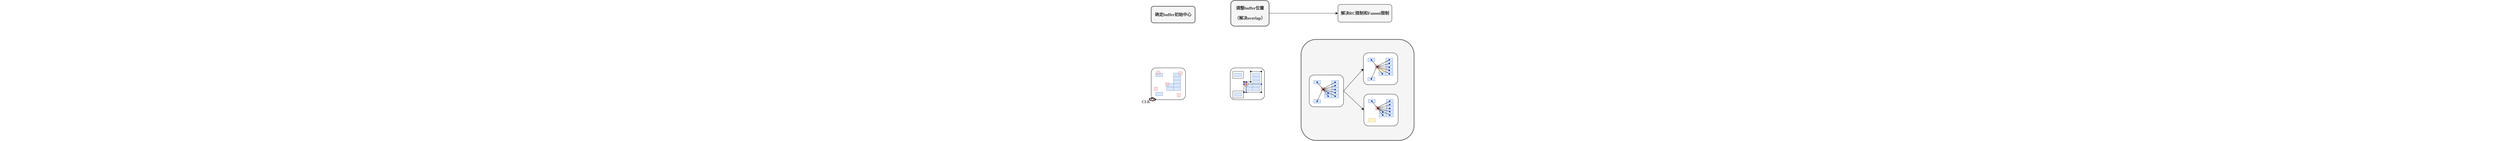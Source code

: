 <mxfile version="25.0.1">
  <diagram name="第 1 页" id="2RRf0Gsr0-RaK11RZiH8">
    <mxGraphModel dx="5305" dy="925" grid="0" gridSize="10" guides="1" tooltips="1" connect="1" arrows="1" fold="1" page="0" pageScale="1" pageWidth="827" pageHeight="1169" math="0" shadow="0">
      <root>
        <mxCell id="0" />
        <mxCell id="1" parent="0" />
        <mxCell id="XdBmEQdL2nDU0bVJO9cl-1" value="确定&lt;font face=&quot;Times New Roman&quot;&gt;buffer&lt;/font&gt;初始中心" style="rounded=1;whiteSpace=wrap;html=1;fillColor=#f5f5f5;fontColor=#333333;strokeColor=#666666;strokeWidth=3;fontFamily=宋体;fontStyle=1;fontSize=18;" vertex="1" parent="1">
          <mxGeometry x="-131" y="-71" width="188" height="71" as="geometry" />
        </mxCell>
        <mxCell id="XdBmEQdL2nDU0bVJO9cl-257" style="edgeStyle=none;curved=1;rounded=0;orthogonalLoop=1;jettySize=auto;html=1;exitX=1;exitY=0.5;exitDx=0;exitDy=0;entryX=0;entryY=0.5;entryDx=0;entryDy=0;fontSize=18;startSize=8;endSize=8;" edge="1" parent="1" source="XdBmEQdL2nDU0bVJO9cl-2" target="XdBmEQdL2nDU0bVJO9cl-3">
          <mxGeometry relative="1" as="geometry" />
        </mxCell>
        <mxCell id="XdBmEQdL2nDU0bVJO9cl-2" value="调整&lt;font face=&quot;Times New Roman&quot;&gt;buffer&lt;/font&gt;位置&lt;br&gt;&lt;div&gt;&lt;span style=&quot;color: rgba(0, 0, 0, 0); text-align: start; text-wrap-mode: nowrap; background-color: initial;&quot;&gt;%3CmxGraphModel%3E%3Croot%3E%3CmxCell%20id%3D%220%22%2F%3E%3CmxCell%20id%3D%221%22%20parent%3D%220%22%2F%3E%3CmxCell%20id%3D%222%22%20value%3D%22%E7%A1%AE%E5%AE%9Abuffer%E5%88%9D%E5%A7%8B%E4%B8%AD%E5%BF%83%22%20style%3D%22rounded%3D1%3BwhiteSpace%3Dwrap%3Bhtml%3D1%3B%22%20vertex%3D%221%22%20parent%3D%221%22%3E%3CmxGeometry%20x%3D%22222%22%20y%3D%2262%22%20width%3D%22120%22%20height%3D%2260%22%20as%3D%22geometry%22%2F%3E%3C%2FmxCell%3E%3C%2Froot%3E%3C%2FmxGraphModel%3E&lt;/span&gt;&lt;span style=&quot;color: rgba(0, 0, 0, 0); text-align: start; text-wrap-mode: nowrap; background-color: initial;&quot;&gt;%3CmxGraphModel%3E%3Croot%3E%3CmxCell%20id%3D%220%22%2F%3E%3CmxCell%20id%3D%221%22%20parent%3D%220%22%2F%3E%3CmxCell%20id%3D%222%22%20value%3D%22%E7%A1%AE%E5%AE%9Abuffer%E5%88%9D%E5%A7%8B%E4%B8%AD%E5%BF%83%22%20style%3D%22rounded%3D1%3BwhiteSpace%3Dwrap%3Bhtml%3D1%3B%22%20vertex%3D%221%22%20parent%3D%221%22%3E%3CmxGeometry%20x%3D%22222%22%20y%3D%2262%22%20width%3D%22120%22%20height%3D%2260%22%20as%3D%22geometry%22%2F%3E%3C%2FmxCell%3E%3C%2Froot%3E%3C%2FmxGraphModel%3E&lt;/span&gt;&lt;span style=&quot;background-color: initial;&quot;&gt;（解决&lt;font face=&quot;Times New Roman&quot;&gt;overlap&lt;/font&gt;）&lt;/span&gt;&lt;/div&gt;" style="rounded=1;whiteSpace=wrap;html=1;fillColor=#f5f5f5;fontColor=#333333;strokeColor=#666666;strokeWidth=3;fontFamily=宋体;fontStyle=1;fontSize=18;" vertex="1" parent="1">
          <mxGeometry x="210" y="-96" width="164" height="110" as="geometry" />
        </mxCell>
        <mxCell id="XdBmEQdL2nDU0bVJO9cl-3" value="解决&lt;font face=&quot;Times New Roman&quot;&gt;RC&lt;/font&gt;限制和&lt;font face=&quot;Times New Roman&quot;&gt;Fanout&lt;/font&gt;限制" style="rounded=1;whiteSpace=wrap;html=1;strokeWidth=2;fontFamily=宋体;fontStyle=1;fillColor=#f5f5f5;fontColor=#333333;strokeColor=#666666;fontSize=18;" vertex="1" parent="1">
          <mxGeometry x="669" y="-79" width="231" height="76" as="geometry" />
        </mxCell>
        <mxCell id="XdBmEQdL2nDU0bVJO9cl-6" value="" style="group;fontFamily=宋体;fontStyle=1;fontSize=18;" vertex="1" connectable="0" parent="1">
          <mxGeometry x="207.5" y="193" width="147" height="136.5" as="geometry" />
        </mxCell>
        <mxCell id="XdBmEQdL2nDU0bVJO9cl-7" value="" style="rounded=1;whiteSpace=wrap;html=1;fillColor=default;fontColor=#333333;strokeColor=#666666;strokeWidth=2;fontFamily=宋体;fontStyle=1;fontSize=18;" vertex="1" parent="XdBmEQdL2nDU0bVJO9cl-6">
          <mxGeometry width="147" height="136.5" as="geometry" />
        </mxCell>
        <mxCell id="XdBmEQdL2nDU0bVJO9cl-8" value="" style="rounded=0;whiteSpace=wrap;html=1;fillColor=#dae8fc;strokeColor=#6c8ebf;fontFamily=宋体;fontStyle=1;fontSize=18;" vertex="1" parent="XdBmEQdL2nDU0bVJO9cl-6">
          <mxGeometry x="19" y="22.5" width="30" height="15" as="geometry" />
        </mxCell>
        <mxCell id="XdBmEQdL2nDU0bVJO9cl-9" value="" style="rounded=0;whiteSpace=wrap;html=1;fillColor=#dae8fc;strokeColor=#6c8ebf;fontFamily=宋体;fontStyle=1;fontSize=18;" vertex="1" parent="XdBmEQdL2nDU0bVJO9cl-6">
          <mxGeometry x="96" y="22.5" width="30" height="15" as="geometry" />
        </mxCell>
        <mxCell id="XdBmEQdL2nDU0bVJO9cl-10" value="" style="rounded=0;whiteSpace=wrap;html=1;fillColor=#dae8fc;strokeColor=#6c8ebf;fontFamily=宋体;fontStyle=1;fontSize=18;" vertex="1" parent="XdBmEQdL2nDU0bVJO9cl-6">
          <mxGeometry x="96" y="67.5" width="30" height="15" as="geometry" />
        </mxCell>
        <mxCell id="XdBmEQdL2nDU0bVJO9cl-11" value="" style="rounded=0;whiteSpace=wrap;html=1;fillColor=#dae8fc;strokeColor=#6c8ebf;fontFamily=宋体;fontStyle=1;fontSize=18;" vertex="1" parent="XdBmEQdL2nDU0bVJO9cl-6">
          <mxGeometry x="96" y="37.5" width="30" height="15" as="geometry" />
        </mxCell>
        <mxCell id="XdBmEQdL2nDU0bVJO9cl-12" value="" style="rounded=0;whiteSpace=wrap;html=1;fillColor=#dae8fc;strokeColor=#6c8ebf;fontFamily=宋体;fontStyle=1;fontSize=18;" vertex="1" parent="XdBmEQdL2nDU0bVJO9cl-6">
          <mxGeometry x="96" y="52.5" width="30" height="15" as="geometry" />
        </mxCell>
        <mxCell id="XdBmEQdL2nDU0bVJO9cl-13" value="" style="rounded=0;whiteSpace=wrap;html=1;fillColor=#dae8fc;strokeColor=#6c8ebf;fontFamily=宋体;fontStyle=1;fontSize=18;" vertex="1" parent="XdBmEQdL2nDU0bVJO9cl-6">
          <mxGeometry x="96" y="82.5" width="30" height="15" as="geometry" />
        </mxCell>
        <mxCell id="XdBmEQdL2nDU0bVJO9cl-14" value="" style="rounded=0;whiteSpace=wrap;html=1;fillColor=#dae8fc;strokeColor=#6c8ebf;fontFamily=宋体;fontStyle=1;fontSize=18;" vertex="1" parent="XdBmEQdL2nDU0bVJO9cl-6">
          <mxGeometry x="19" y="106.5" width="30" height="15" as="geometry" />
        </mxCell>
        <mxCell id="XdBmEQdL2nDU0bVJO9cl-15" value="" style="rounded=0;whiteSpace=wrap;html=1;fillColor=#dae8fc;strokeColor=#6c8ebf;fontFamily=宋体;fontStyle=1;fontSize=18;" vertex="1" parent="XdBmEQdL2nDU0bVJO9cl-6">
          <mxGeometry x="66" y="67.5" width="30" height="15" as="geometry" />
        </mxCell>
        <mxCell id="XdBmEQdL2nDU0bVJO9cl-16" value="" style="rounded=0;whiteSpace=wrap;html=1;fillColor=#dae8fc;strokeColor=#6c8ebf;fontFamily=宋体;fontStyle=1;fontSize=18;" vertex="1" parent="XdBmEQdL2nDU0bVJO9cl-6">
          <mxGeometry x="66" y="82.5" width="30" height="15" as="geometry" />
        </mxCell>
        <mxCell id="XdBmEQdL2nDU0bVJO9cl-17" value="" style="rounded=0;whiteSpace=wrap;html=1;fillColor=#f8cecc;strokeColor=#b85450;fontFamily=宋体;fontStyle=1;fontSize=18;" vertex="1" parent="XdBmEQdL2nDU0bVJO9cl-6">
          <mxGeometry x="61" y="62.5" width="15" height="15" as="geometry" />
        </mxCell>
        <mxCell id="XdBmEQdL2nDU0bVJO9cl-18" value="" style="rounded=0;whiteSpace=wrap;html=1;fillColor=none;fontFamily=宋体;fontStyle=1;fontSize=18;" vertex="1" parent="XdBmEQdL2nDU0bVJO9cl-6">
          <mxGeometry x="11.5" y="15" width="45" height="30" as="geometry" />
        </mxCell>
        <mxCell id="XdBmEQdL2nDU0bVJO9cl-19" value="" style="endArrow=none;html=1;rounded=0;fontSize=18;startSize=8;endSize=8;curved=1;fontFamily=宋体;fontStyle=1" edge="1" parent="XdBmEQdL2nDU0bVJO9cl-6" source="XdBmEQdL2nDU0bVJO9cl-35">
          <mxGeometry width="50" height="50" relative="1" as="geometry">
            <mxPoint x="58.5" y="60" as="sourcePoint" />
            <mxPoint x="88.5" y="60" as="targetPoint" />
          </mxGeometry>
        </mxCell>
        <mxCell id="XdBmEQdL2nDU0bVJO9cl-20" value="" style="endArrow=none;html=1;rounded=0;fontSize=18;startSize=8;endSize=8;curved=1;fontFamily=宋体;fontStyle=1" edge="1" parent="XdBmEQdL2nDU0bVJO9cl-6" source="XdBmEQdL2nDU0bVJO9cl-27">
          <mxGeometry width="50" height="50" relative="1" as="geometry">
            <mxPoint x="88.5" y="15" as="sourcePoint" />
            <mxPoint x="88.5" y="60" as="targetPoint" />
          </mxGeometry>
        </mxCell>
        <mxCell id="XdBmEQdL2nDU0bVJO9cl-21" value="" style="endArrow=none;html=1;rounded=0;fontSize=18;startSize=8;endSize=8;curved=1;fontFamily=宋体;fontStyle=1" edge="1" parent="XdBmEQdL2nDU0bVJO9cl-6" source="XdBmEQdL2nDU0bVJO9cl-29">
          <mxGeometry width="50" height="50" relative="1" as="geometry">
            <mxPoint x="88.5" y="15" as="sourcePoint" />
            <mxPoint x="133.5" y="15" as="targetPoint" />
          </mxGeometry>
        </mxCell>
        <mxCell id="XdBmEQdL2nDU0bVJO9cl-22" value="" style="endArrow=none;html=1;rounded=0;fontSize=18;startSize=8;endSize=8;curved=1;fontFamily=宋体;fontStyle=1" edge="1" parent="XdBmEQdL2nDU0bVJO9cl-6" source="XdBmEQdL2nDU0bVJO9cl-45">
          <mxGeometry width="50" height="50" relative="1" as="geometry">
            <mxPoint x="133.5" y="15" as="sourcePoint" />
            <mxPoint x="133.5" y="105" as="targetPoint" />
          </mxGeometry>
        </mxCell>
        <mxCell id="XdBmEQdL2nDU0bVJO9cl-23" value="" style="endArrow=none;html=1;rounded=0;fontSize=18;startSize=8;endSize=8;curved=1;fontFamily=宋体;fontStyle=1" edge="1" parent="XdBmEQdL2nDU0bVJO9cl-6" source="XdBmEQdL2nDU0bVJO9cl-33">
          <mxGeometry width="50" height="50" relative="1" as="geometry">
            <mxPoint x="133.5" y="105" as="sourcePoint" />
            <mxPoint x="58.5" y="105" as="targetPoint" />
          </mxGeometry>
        </mxCell>
        <mxCell id="XdBmEQdL2nDU0bVJO9cl-24" value="" style="endArrow=none;html=1;rounded=0;fontSize=18;startSize=8;endSize=8;curved=1;fontFamily=宋体;fontStyle=1" edge="1" parent="XdBmEQdL2nDU0bVJO9cl-6" source="XdBmEQdL2nDU0bVJO9cl-41">
          <mxGeometry width="50" height="50" relative="1" as="geometry">
            <mxPoint x="58.5" y="60" as="sourcePoint" />
            <mxPoint x="58.5" y="105" as="targetPoint" />
          </mxGeometry>
        </mxCell>
        <mxCell id="XdBmEQdL2nDU0bVJO9cl-25" value="" style="rounded=0;whiteSpace=wrap;html=1;fillColor=none;fontFamily=宋体;fontStyle=1;fontSize=18;" vertex="1" parent="XdBmEQdL2nDU0bVJO9cl-6">
          <mxGeometry x="11.5" y="99" width="45" height="30" as="geometry" />
        </mxCell>
        <mxCell id="XdBmEQdL2nDU0bVJO9cl-26" value="" style="endArrow=none;html=1;rounded=0;fontSize=18;startSize=8;endSize=8;curved=1;fontFamily=宋体;fontStyle=1" edge="1" parent="XdBmEQdL2nDU0bVJO9cl-6" target="XdBmEQdL2nDU0bVJO9cl-27">
          <mxGeometry width="50" height="50" relative="1" as="geometry">
            <mxPoint x="88.5" y="15" as="sourcePoint" />
            <mxPoint x="88.5" y="60" as="targetPoint" />
          </mxGeometry>
        </mxCell>
        <mxCell id="XdBmEQdL2nDU0bVJO9cl-27" value="" style="shape=waypoint;fillStyle=solid;size=6;pointerEvents=1;points=[];fillColor=none;resizable=0;rotatable=0;perimeter=centerPerimeter;snapToPoint=1;fontFamily=宋体;fontStyle=1;fontSize=18;" vertex="1" parent="XdBmEQdL2nDU0bVJO9cl-6">
          <mxGeometry x="78" y="5.5" width="20" height="20" as="geometry" />
        </mxCell>
        <mxCell id="XdBmEQdL2nDU0bVJO9cl-28" value="" style="endArrow=none;html=1;rounded=0;fontSize=18;startSize=8;endSize=8;curved=1;fontFamily=宋体;fontStyle=1" edge="1" parent="XdBmEQdL2nDU0bVJO9cl-6" target="XdBmEQdL2nDU0bVJO9cl-29">
          <mxGeometry width="50" height="50" relative="1" as="geometry">
            <mxPoint x="88.5" y="15" as="sourcePoint" />
            <mxPoint x="133.5" y="15" as="targetPoint" />
          </mxGeometry>
        </mxCell>
        <mxCell id="XdBmEQdL2nDU0bVJO9cl-29" value="" style="shape=waypoint;fillStyle=solid;size=6;pointerEvents=1;points=[];fillColor=none;resizable=0;rotatable=0;perimeter=centerPerimeter;snapToPoint=1;fontFamily=宋体;fontStyle=1;fontSize=18;" vertex="1" parent="XdBmEQdL2nDU0bVJO9cl-6">
          <mxGeometry x="123" y="5.5" width="20" height="20" as="geometry" />
        </mxCell>
        <mxCell id="XdBmEQdL2nDU0bVJO9cl-30" value="" style="endArrow=none;html=1;rounded=0;fontSize=18;startSize=8;endSize=8;curved=1;fontFamily=宋体;fontStyle=1" edge="1" parent="XdBmEQdL2nDU0bVJO9cl-6" target="XdBmEQdL2nDU0bVJO9cl-31">
          <mxGeometry width="50" height="50" relative="1" as="geometry">
            <mxPoint x="133.5" y="105" as="sourcePoint" />
            <mxPoint x="58.5" y="105" as="targetPoint" />
          </mxGeometry>
        </mxCell>
        <mxCell id="XdBmEQdL2nDU0bVJO9cl-31" value="" style="shape=waypoint;fillStyle=solid;size=6;pointerEvents=1;points=[];fillColor=none;resizable=0;rotatable=0;perimeter=centerPerimeter;snapToPoint=1;fontFamily=宋体;fontStyle=1;fontSize=18;" vertex="1" parent="XdBmEQdL2nDU0bVJO9cl-6">
          <mxGeometry x="123" y="94.5" width="20" height="20" as="geometry" />
        </mxCell>
        <mxCell id="XdBmEQdL2nDU0bVJO9cl-32" value="" style="endArrow=none;html=1;rounded=0;fontSize=18;startSize=8;endSize=8;curved=1;fontFamily=宋体;fontStyle=1" edge="1" parent="XdBmEQdL2nDU0bVJO9cl-6" source="XdBmEQdL2nDU0bVJO9cl-47" target="XdBmEQdL2nDU0bVJO9cl-33">
          <mxGeometry width="50" height="50" relative="1" as="geometry">
            <mxPoint x="133" y="104.5" as="sourcePoint" />
            <mxPoint x="58.5" y="105" as="targetPoint" />
          </mxGeometry>
        </mxCell>
        <mxCell id="XdBmEQdL2nDU0bVJO9cl-33" value="" style="shape=waypoint;fillStyle=solid;size=6;pointerEvents=1;points=[];fillColor=none;resizable=0;rotatable=0;perimeter=centerPerimeter;snapToPoint=1;fontFamily=宋体;fontStyle=1;fontSize=18;" vertex="1" parent="XdBmEQdL2nDU0bVJO9cl-6">
          <mxGeometry x="49" y="94.5" width="20" height="20" as="geometry" />
        </mxCell>
        <mxCell id="XdBmEQdL2nDU0bVJO9cl-34" value="" style="endArrow=none;html=1;rounded=0;fontSize=18;startSize=8;endSize=8;curved=1;fontFamily=宋体;fontStyle=1" edge="1" parent="XdBmEQdL2nDU0bVJO9cl-6" target="XdBmEQdL2nDU0bVJO9cl-35">
          <mxGeometry width="50" height="50" relative="1" as="geometry">
            <mxPoint x="58.5" y="60" as="sourcePoint" />
            <mxPoint x="88.5" y="60" as="targetPoint" />
          </mxGeometry>
        </mxCell>
        <mxCell id="XdBmEQdL2nDU0bVJO9cl-35" value="" style="shape=waypoint;fillStyle=solid;size=6;pointerEvents=1;points=[];fillColor=none;resizable=0;rotatable=0;perimeter=centerPerimeter;snapToPoint=1;fontFamily=宋体;fontStyle=1;fontSize=18;" vertex="1" parent="XdBmEQdL2nDU0bVJO9cl-6">
          <mxGeometry x="49" y="50" width="20" height="20" as="geometry" />
        </mxCell>
        <mxCell id="XdBmEQdL2nDU0bVJO9cl-36" value="" style="endArrow=none;dashed=1;html=1;strokeWidth=2;rounded=0;fontSize=18;startSize=8;endSize=8;curved=1;dashPattern=1 2;fontFamily=宋体;fontStyle=1" edge="1" parent="XdBmEQdL2nDU0bVJO9cl-6">
          <mxGeometry width="50" height="50" relative="1" as="geometry">
            <mxPoint x="58.5" y="70" as="sourcePoint" />
            <mxPoint x="133.5" y="70" as="targetPoint" />
          </mxGeometry>
        </mxCell>
        <mxCell id="XdBmEQdL2nDU0bVJO9cl-37" value="" style="endArrow=none;html=1;strokeWidth=2;rounded=0;fontSize=18;startSize=8;endSize=8;curved=1;dashed=1;dashPattern=1 1;fontFamily=宋体;fontStyle=1" edge="1" parent="XdBmEQdL2nDU0bVJO9cl-6" source="XdBmEQdL2nDU0bVJO9cl-39">
          <mxGeometry width="50" height="50" relative="1" as="geometry">
            <mxPoint x="68.5" y="60" as="sourcePoint" />
            <mxPoint x="68.5" y="105" as="targetPoint" />
          </mxGeometry>
        </mxCell>
        <mxCell id="XdBmEQdL2nDU0bVJO9cl-38" value="" style="endArrow=none;html=1;strokeWidth=2;rounded=0;fontSize=18;startSize=8;endSize=8;curved=1;dashed=1;dashPattern=1 1;fontFamily=宋体;fontStyle=1" edge="1" parent="XdBmEQdL2nDU0bVJO9cl-6" source="XdBmEQdL2nDU0bVJO9cl-43" target="XdBmEQdL2nDU0bVJO9cl-39">
          <mxGeometry width="50" height="50" relative="1" as="geometry">
            <mxPoint x="68.5" y="60" as="sourcePoint" />
            <mxPoint x="68.5" y="105" as="targetPoint" />
          </mxGeometry>
        </mxCell>
        <mxCell id="XdBmEQdL2nDU0bVJO9cl-39" value="" style="shape=waypoint;fillStyle=solid;size=6;pointerEvents=1;points=[];fillColor=#f8cecc;resizable=0;rotatable=0;perimeter=centerPerimeter;snapToPoint=1;strokeColor=#b85450;fontFamily=宋体;fontStyle=1;fontSize=18;" vertex="1" parent="XdBmEQdL2nDU0bVJO9cl-6">
          <mxGeometry x="58.5" y="60" width="20" height="20" as="geometry" />
        </mxCell>
        <mxCell id="XdBmEQdL2nDU0bVJO9cl-40" value="" style="endArrow=none;html=1;rounded=0;fontSize=18;startSize=8;endSize=8;curved=1;fontFamily=宋体;fontStyle=1" edge="1" parent="XdBmEQdL2nDU0bVJO9cl-6" target="XdBmEQdL2nDU0bVJO9cl-41">
          <mxGeometry width="50" height="50" relative="1" as="geometry">
            <mxPoint x="58.5" y="60" as="sourcePoint" />
            <mxPoint x="58.5" y="105" as="targetPoint" />
          </mxGeometry>
        </mxCell>
        <mxCell id="XdBmEQdL2nDU0bVJO9cl-41" value="" style="shape=waypoint;fillStyle=solid;size=6;pointerEvents=1;points=[];fillColor=#0050ef;resizable=0;rotatable=0;perimeter=centerPerimeter;snapToPoint=1;fontColor=#ffffff;strokeColor=#001DBC;fontFamily=宋体;fontStyle=1;fontSize=18;" vertex="1" parent="XdBmEQdL2nDU0bVJO9cl-6">
          <mxGeometry x="49" y="60" width="20" height="20" as="geometry" />
        </mxCell>
        <mxCell id="XdBmEQdL2nDU0bVJO9cl-42" value="" style="endArrow=none;html=1;strokeWidth=2;rounded=0;fontSize=18;startSize=8;endSize=8;curved=1;dashed=1;dashPattern=1 1;fontFamily=宋体;fontStyle=1" edge="1" parent="XdBmEQdL2nDU0bVJO9cl-6" target="XdBmEQdL2nDU0bVJO9cl-43">
          <mxGeometry width="50" height="50" relative="1" as="geometry">
            <mxPoint x="68.5" y="60" as="sourcePoint" />
            <mxPoint x="69" y="70.5" as="targetPoint" />
          </mxGeometry>
        </mxCell>
        <mxCell id="XdBmEQdL2nDU0bVJO9cl-43" value="" style="shape=waypoint;fillStyle=solid;size=6;pointerEvents=1;points=[];fillColor=#0050ef;resizable=0;rotatable=0;perimeter=centerPerimeter;snapToPoint=1;strokeColor=#001DBC;fontColor=#ffffff;fontFamily=宋体;fontStyle=1;fontSize=18;" vertex="1" parent="XdBmEQdL2nDU0bVJO9cl-6">
          <mxGeometry x="58.5" y="50" width="20" height="20" as="geometry" />
        </mxCell>
        <mxCell id="XdBmEQdL2nDU0bVJO9cl-44" value="" style="endArrow=none;html=1;rounded=0;fontSize=18;startSize=8;endSize=8;curved=1;fontFamily=宋体;fontStyle=1" edge="1" parent="XdBmEQdL2nDU0bVJO9cl-6" target="XdBmEQdL2nDU0bVJO9cl-45">
          <mxGeometry width="50" height="50" relative="1" as="geometry">
            <mxPoint x="133.5" y="15" as="sourcePoint" />
            <mxPoint x="133.5" y="105" as="targetPoint" />
          </mxGeometry>
        </mxCell>
        <mxCell id="XdBmEQdL2nDU0bVJO9cl-45" value="" style="shape=waypoint;fillStyle=solid;size=6;pointerEvents=1;points=[];fillColor=#0050ef;resizable=0;rotatable=0;perimeter=centerPerimeter;snapToPoint=1;strokeColor=#001DBC;fontColor=#ffffff;fontFamily=宋体;fontStyle=1;fontSize=18;" vertex="1" parent="XdBmEQdL2nDU0bVJO9cl-6">
          <mxGeometry x="123" y="60" width="20" height="20" as="geometry" />
        </mxCell>
        <mxCell id="XdBmEQdL2nDU0bVJO9cl-46" value="" style="endArrow=none;html=1;rounded=0;fontSize=18;startSize=8;endSize=8;curved=1;fontFamily=宋体;fontStyle=1" edge="1" parent="XdBmEQdL2nDU0bVJO9cl-6" source="XdBmEQdL2nDU0bVJO9cl-31" target="XdBmEQdL2nDU0bVJO9cl-47">
          <mxGeometry width="50" height="50" relative="1" as="geometry">
            <mxPoint x="133" y="104.5" as="sourcePoint" />
            <mxPoint x="59" y="104.5" as="targetPoint" />
          </mxGeometry>
        </mxCell>
        <mxCell id="XdBmEQdL2nDU0bVJO9cl-47" value="" style="shape=waypoint;fillStyle=solid;size=6;pointerEvents=1;points=[];fillColor=#0050ef;resizable=0;rotatable=0;perimeter=centerPerimeter;snapToPoint=1;strokeColor=#001DBC;fontColor=#ffffff;fontFamily=宋体;fontStyle=1;fontSize=18;" vertex="1" parent="XdBmEQdL2nDU0bVJO9cl-6">
          <mxGeometry x="58" y="94.5" width="20" height="20" as="geometry" />
        </mxCell>
        <mxCell id="XdBmEQdL2nDU0bVJO9cl-48" value="" style="shape=waypoint;fillStyle=solid;size=6;pointerEvents=1;points=[];fillColor=none;resizable=0;rotatable=0;perimeter=centerPerimeter;snapToPoint=1;fontFamily=宋体;fontStyle=1;fontSize=18;" vertex="1" parent="XdBmEQdL2nDU0bVJO9cl-6">
          <mxGeometry x="78" y="50" width="20" height="20" as="geometry" />
        </mxCell>
        <mxCell id="XdBmEQdL2nDU0bVJO9cl-248" value="" style="group;fontSize=18;" vertex="1" connectable="0" parent="1">
          <mxGeometry x="-183" y="193" width="199" height="160" as="geometry" />
        </mxCell>
        <mxCell id="XdBmEQdL2nDU0bVJO9cl-217" value="" style="group;strokeWidth=4;fontSize=18;" vertex="1" connectable="0" parent="XdBmEQdL2nDU0bVJO9cl-248">
          <mxGeometry x="52" width="147" height="141" as="geometry" />
        </mxCell>
        <mxCell id="XdBmEQdL2nDU0bVJO9cl-218" value="" style="rounded=1;whiteSpace=wrap;html=1;fillColor=default;fontColor=#333333;strokeColor=#666666;strokeWidth=2;fontSize=18;" vertex="1" parent="XdBmEQdL2nDU0bVJO9cl-217">
          <mxGeometry width="147" height="136.5" as="geometry" />
        </mxCell>
        <mxCell id="XdBmEQdL2nDU0bVJO9cl-219" value="" style="rounded=0;whiteSpace=wrap;html=1;fillColor=#dae8fc;strokeColor=#6c8ebf;fontSize=18;" vertex="1" parent="XdBmEQdL2nDU0bVJO9cl-217">
          <mxGeometry x="19" y="22.5" width="30" height="15" as="geometry" />
        </mxCell>
        <mxCell id="XdBmEQdL2nDU0bVJO9cl-220" value="" style="rounded=0;whiteSpace=wrap;html=1;fillColor=#dae8fc;strokeColor=#6c8ebf;fontSize=18;" vertex="1" parent="XdBmEQdL2nDU0bVJO9cl-217">
          <mxGeometry x="96" y="22.5" width="30" height="15" as="geometry" />
        </mxCell>
        <mxCell id="XdBmEQdL2nDU0bVJO9cl-221" value="" style="rounded=0;whiteSpace=wrap;html=1;fillColor=#dae8fc;strokeColor=#6c8ebf;fontSize=18;" vertex="1" parent="XdBmEQdL2nDU0bVJO9cl-217">
          <mxGeometry x="96" y="67.5" width="30" height="15" as="geometry" />
        </mxCell>
        <mxCell id="XdBmEQdL2nDU0bVJO9cl-222" value="" style="rounded=0;whiteSpace=wrap;html=1;fillColor=#dae8fc;strokeColor=#6c8ebf;fontSize=18;" vertex="1" parent="XdBmEQdL2nDU0bVJO9cl-217">
          <mxGeometry x="96" y="37.5" width="30" height="15" as="geometry" />
        </mxCell>
        <mxCell id="XdBmEQdL2nDU0bVJO9cl-223" value="" style="rounded=0;whiteSpace=wrap;html=1;fillColor=#dae8fc;strokeColor=#6c8ebf;fontSize=18;" vertex="1" parent="XdBmEQdL2nDU0bVJO9cl-217">
          <mxGeometry x="96" y="52.5" width="30" height="15" as="geometry" />
        </mxCell>
        <mxCell id="XdBmEQdL2nDU0bVJO9cl-224" value="" style="rounded=0;whiteSpace=wrap;html=1;fillColor=#dae8fc;strokeColor=#6c8ebf;fontSize=18;" vertex="1" parent="XdBmEQdL2nDU0bVJO9cl-217">
          <mxGeometry x="96" y="82.5" width="30" height="15" as="geometry" />
        </mxCell>
        <mxCell id="XdBmEQdL2nDU0bVJO9cl-225" value="" style="rounded=0;whiteSpace=wrap;html=1;fillColor=#dae8fc;strokeColor=#6c8ebf;fontSize=18;" vertex="1" parent="XdBmEQdL2nDU0bVJO9cl-217">
          <mxGeometry x="19" y="104.5" width="30" height="15" as="geometry" />
        </mxCell>
        <mxCell id="XdBmEQdL2nDU0bVJO9cl-226" value="" style="rounded=0;whiteSpace=wrap;html=1;fillColor=#dae8fc;strokeColor=#6c8ebf;fontSize=18;" vertex="1" parent="XdBmEQdL2nDU0bVJO9cl-217">
          <mxGeometry x="66" y="67.5" width="30" height="15" as="geometry" />
        </mxCell>
        <mxCell id="XdBmEQdL2nDU0bVJO9cl-227" value="" style="rounded=0;whiteSpace=wrap;html=1;fillColor=#dae8fc;strokeColor=#6c8ebf;fontSize=18;" vertex="1" parent="XdBmEQdL2nDU0bVJO9cl-217">
          <mxGeometry x="66" y="82.5" width="30" height="15" as="geometry" />
        </mxCell>
        <mxCell id="XdBmEQdL2nDU0bVJO9cl-228" value="" style="rounded=0;whiteSpace=wrap;html=1;fillColor=#f8cecc;strokeColor=#b85450;opacity=60;fontSize=18;" vertex="1" parent="XdBmEQdL2nDU0bVJO9cl-217">
          <mxGeometry x="61" y="62.5" width="15" height="15" as="geometry" />
        </mxCell>
        <mxCell id="XdBmEQdL2nDU0bVJO9cl-242" value="" style="ellipse;whiteSpace=wrap;html=1;strokeWidth=2;fillWeight=2;hachureGap=8;fillColor=#990000;fillStyle=dots;sketch=1;fontSize=18;" vertex="1" parent="XdBmEQdL2nDU0bVJO9cl-217">
          <mxGeometry x="-8" y="129" width="27" height="12" as="geometry" />
        </mxCell>
        <mxCell id="XdBmEQdL2nDU0bVJO9cl-244" value="" style="rounded=0;whiteSpace=wrap;html=1;fillColor=#f8cecc;strokeColor=#b85450;opacity=60;fontSize=18;" vertex="1" parent="XdBmEQdL2nDU0bVJO9cl-217">
          <mxGeometry x="12" y="82.5" width="15" height="15" as="geometry" />
        </mxCell>
        <mxCell id="XdBmEQdL2nDU0bVJO9cl-245" value="" style="rounded=0;whiteSpace=wrap;html=1;fillColor=#f8cecc;strokeColor=#b85450;opacity=60;fontSize=18;" vertex="1" parent="XdBmEQdL2nDU0bVJO9cl-217">
          <mxGeometry x="118" y="16" width="15" height="15" as="geometry" />
        </mxCell>
        <mxCell id="XdBmEQdL2nDU0bVJO9cl-246" value="" style="rounded=0;whiteSpace=wrap;html=1;fillColor=#f8cecc;strokeColor=#b85450;opacity=60;fontSize=18;" vertex="1" parent="XdBmEQdL2nDU0bVJO9cl-217">
          <mxGeometry x="111" y="109" width="15" height="15" as="geometry" />
        </mxCell>
        <mxCell id="XdBmEQdL2nDU0bVJO9cl-247" value="" style="rounded=0;whiteSpace=wrap;html=1;fillColor=#f8cecc;strokeColor=#b85450;opacity=60;fontSize=18;" vertex="1" parent="XdBmEQdL2nDU0bVJO9cl-217">
          <mxGeometry x="23" y="14" width="15" height="15" as="geometry" />
        </mxCell>
        <mxCell id="XdBmEQdL2nDU0bVJO9cl-243" value="&lt;font face=&quot;Times New Roman&quot;&gt;CLK&lt;/font&gt;" style="text;html=1;align=center;verticalAlign=middle;whiteSpace=wrap;rounded=0;fontSize=18;" vertex="1" parent="XdBmEQdL2nDU0bVJO9cl-248">
          <mxGeometry y="130" width="60" height="30" as="geometry" />
        </mxCell>
        <mxCell id="XdBmEQdL2nDU0bVJO9cl-254" value="" style="group;fontSize=18;" vertex="1" connectable="0" parent="1">
          <mxGeometry x="511" y="71" width="484" height="433" as="geometry" />
        </mxCell>
        <mxCell id="XdBmEQdL2nDU0bVJO9cl-252" value="" style="rounded=1;whiteSpace=wrap;html=1;fillColor=#f5f5f5;fontColor=#333333;strokeColor=#666666;strokeWidth=3;fontSize=18;" vertex="1" parent="XdBmEQdL2nDU0bVJO9cl-254">
          <mxGeometry width="484" height="433" as="geometry" />
        </mxCell>
        <mxCell id="XdBmEQdL2nDU0bVJO9cl-159" value="" style="group;fontSize=18;" vertex="1" connectable="0" parent="XdBmEQdL2nDU0bVJO9cl-254">
          <mxGeometry x="267" y="57.5" width="147" height="136.5" as="geometry" />
        </mxCell>
        <mxCell id="XdBmEQdL2nDU0bVJO9cl-128" value="" style="group;strokeWidth=4;fontSize=18;" vertex="1" connectable="0" parent="XdBmEQdL2nDU0bVJO9cl-159">
          <mxGeometry width="147" height="136.5" as="geometry" />
        </mxCell>
        <mxCell id="XdBmEQdL2nDU0bVJO9cl-129" value="" style="rounded=1;whiteSpace=wrap;html=1;fillColor=default;fontColor=#333333;strokeColor=#666666;strokeWidth=2;fontSize=18;" vertex="1" parent="XdBmEQdL2nDU0bVJO9cl-128">
          <mxGeometry width="147" height="136.5" as="geometry" />
        </mxCell>
        <mxCell id="XdBmEQdL2nDU0bVJO9cl-130" value="" style="rounded=0;whiteSpace=wrap;html=1;fillColor=#dae8fc;strokeColor=#6c8ebf;fontSize=18;" vertex="1" parent="XdBmEQdL2nDU0bVJO9cl-128">
          <mxGeometry x="19" y="22.5" width="30" height="15" as="geometry" />
        </mxCell>
        <mxCell id="XdBmEQdL2nDU0bVJO9cl-131" value="" style="rounded=0;whiteSpace=wrap;html=1;fillColor=#dae8fc;strokeColor=#6c8ebf;fontSize=18;" vertex="1" parent="XdBmEQdL2nDU0bVJO9cl-128">
          <mxGeometry x="96" y="22.5" width="30" height="15" as="geometry" />
        </mxCell>
        <mxCell id="XdBmEQdL2nDU0bVJO9cl-132" value="" style="rounded=0;whiteSpace=wrap;html=1;fillColor=#dae8fc;strokeColor=#6c8ebf;fontSize=18;" vertex="1" parent="XdBmEQdL2nDU0bVJO9cl-128">
          <mxGeometry x="96" y="67.5" width="30" height="15" as="geometry" />
        </mxCell>
        <mxCell id="XdBmEQdL2nDU0bVJO9cl-133" value="" style="rounded=0;whiteSpace=wrap;html=1;fillColor=#dae8fc;strokeColor=#6c8ebf;fontSize=18;" vertex="1" parent="XdBmEQdL2nDU0bVJO9cl-128">
          <mxGeometry x="96" y="37.5" width="30" height="15" as="geometry" />
        </mxCell>
        <mxCell id="XdBmEQdL2nDU0bVJO9cl-134" value="" style="rounded=0;whiteSpace=wrap;html=1;fillColor=#dae8fc;strokeColor=#6c8ebf;fontSize=18;" vertex="1" parent="XdBmEQdL2nDU0bVJO9cl-128">
          <mxGeometry x="96" y="52.5" width="30" height="15" as="geometry" />
        </mxCell>
        <mxCell id="XdBmEQdL2nDU0bVJO9cl-135" value="" style="rounded=0;whiteSpace=wrap;html=1;fillColor=#dae8fc;strokeColor=#6c8ebf;fontSize=18;" vertex="1" parent="XdBmEQdL2nDU0bVJO9cl-128">
          <mxGeometry x="96" y="82.5" width="30" height="15" as="geometry" />
        </mxCell>
        <mxCell id="XdBmEQdL2nDU0bVJO9cl-136" value="" style="rounded=0;whiteSpace=wrap;html=1;fillColor=#dae8fc;strokeColor=#6c8ebf;fontSize=18;" vertex="1" parent="XdBmEQdL2nDU0bVJO9cl-128">
          <mxGeometry x="19" y="104.5" width="30" height="15" as="geometry" />
        </mxCell>
        <mxCell id="XdBmEQdL2nDU0bVJO9cl-137" value="" style="rounded=0;whiteSpace=wrap;html=1;fillColor=#fff2cc;strokeColor=#d6b656;fontSize=18;" vertex="1" parent="XdBmEQdL2nDU0bVJO9cl-128">
          <mxGeometry x="66" y="67.5" width="30" height="15" as="geometry" />
        </mxCell>
        <mxCell id="XdBmEQdL2nDU0bVJO9cl-138" value="" style="rounded=0;whiteSpace=wrap;html=1;fillColor=#dae8fc;strokeColor=#6c8ebf;fontSize=18;" vertex="1" parent="XdBmEQdL2nDU0bVJO9cl-128">
          <mxGeometry x="66" y="82.5" width="30" height="15" as="geometry" />
        </mxCell>
        <mxCell id="XdBmEQdL2nDU0bVJO9cl-139" value="" style="rounded=0;whiteSpace=wrap;html=1;fillColor=#f8cecc;strokeColor=#b85450;fontSize=18;" vertex="1" parent="XdBmEQdL2nDU0bVJO9cl-128">
          <mxGeometry x="51" y="52.5" width="15" height="15" as="geometry" />
        </mxCell>
        <mxCell id="XdBmEQdL2nDU0bVJO9cl-140" value="" style="shape=waypoint;sketch=0;fillStyle=solid;size=6;pointerEvents=1;points=[];fillColor=none;resizable=0;rotatable=0;perimeter=centerPerimeter;snapToPoint=1;fontSize=18;" vertex="1" parent="XdBmEQdL2nDU0bVJO9cl-128">
          <mxGeometry x="48.5" y="50" width="20" height="20" as="geometry" />
        </mxCell>
        <mxCell id="XdBmEQdL2nDU0bVJO9cl-141" value="" style="endArrow=none;html=1;rounded=0;fontSize=18;startSize=8;endSize=8;curved=1;exitX=0.401;exitY=0.833;exitDx=0;exitDy=0;exitPerimeter=0;" edge="1" parent="XdBmEQdL2nDU0bVJO9cl-128" source="XdBmEQdL2nDU0bVJO9cl-140">
          <mxGeometry width="50" height="50" relative="1" as="geometry">
            <mxPoint x="12" y="94" as="sourcePoint" />
            <mxPoint x="34" y="30" as="targetPoint" />
          </mxGeometry>
        </mxCell>
        <mxCell id="XdBmEQdL2nDU0bVJO9cl-143" value="" style="endArrow=none;html=1;rounded=0;fontSize=18;startSize=8;endSize=8;curved=1;exitX=0.5;exitY=0.55;exitDx=0;exitDy=0;exitPerimeter=0;" edge="1" parent="XdBmEQdL2nDU0bVJO9cl-128" source="XdBmEQdL2nDU0bVJO9cl-134">
          <mxGeometry width="50" height="50" relative="1" as="geometry">
            <mxPoint x="111" y="75.75" as="sourcePoint" />
            <mxPoint x="59" y="59" as="targetPoint" />
          </mxGeometry>
        </mxCell>
        <mxCell id="XdBmEQdL2nDU0bVJO9cl-144" value="" style="shape=waypoint;sketch=0;fillStyle=solid;size=6;pointerEvents=1;points=[];fillColor=#0050ef;resizable=0;rotatable=0;perimeter=centerPerimeter;snapToPoint=1;strokeColor=#001DBC;fontColor=#ffffff;fontSize=18;" vertex="1" parent="XdBmEQdL2nDU0bVJO9cl-128">
          <mxGeometry x="24" y="102" width="20" height="20" as="geometry" />
        </mxCell>
        <mxCell id="XdBmEQdL2nDU0bVJO9cl-145" value="" style="shape=waypoint;sketch=0;fillStyle=solid;size=6;pointerEvents=1;points=[];fillColor=#0050ef;resizable=0;rotatable=0;perimeter=centerPerimeter;snapToPoint=1;strokeColor=#001DBC;fontColor=#ffffff;fontSize=18;" vertex="1" parent="XdBmEQdL2nDU0bVJO9cl-128">
          <mxGeometry x="24" y="20" width="20" height="20" as="geometry" />
        </mxCell>
        <mxCell id="XdBmEQdL2nDU0bVJO9cl-146" value="" style="shape=waypoint;sketch=0;fillStyle=solid;size=6;pointerEvents=1;points=[];fillColor=#0050ef;resizable=0;rotatable=0;perimeter=centerPerimeter;snapToPoint=1;strokeColor=#001DBC;fontColor=#ffffff;fontSize=18;" vertex="1" parent="XdBmEQdL2nDU0bVJO9cl-128">
          <mxGeometry x="71" y="80" width="20" height="20" as="geometry" />
        </mxCell>
        <mxCell id="XdBmEQdL2nDU0bVJO9cl-148" value="" style="shape=waypoint;sketch=0;fillStyle=solid;size=6;pointerEvents=1;points=[];fillColor=#0050ef;resizable=0;rotatable=0;perimeter=centerPerimeter;snapToPoint=1;strokeColor=#001DBC;fontColor=#ffffff;fontSize=18;" vertex="1" parent="XdBmEQdL2nDU0bVJO9cl-128">
          <mxGeometry x="101" y="80" width="20" height="20" as="geometry" />
        </mxCell>
        <mxCell id="XdBmEQdL2nDU0bVJO9cl-149" value="" style="shape=waypoint;sketch=0;fillStyle=solid;size=6;pointerEvents=1;points=[];fillColor=#0050ef;resizable=0;rotatable=0;perimeter=centerPerimeter;snapToPoint=1;strokeColor=#001DBC;fontColor=#ffffff;fontSize=18;" vertex="1" parent="XdBmEQdL2nDU0bVJO9cl-128">
          <mxGeometry x="101" y="65" width="20" height="20" as="geometry" />
        </mxCell>
        <mxCell id="XdBmEQdL2nDU0bVJO9cl-150" value="" style="shape=waypoint;sketch=0;fillStyle=solid;size=6;pointerEvents=1;points=[];fillColor=#0050ef;resizable=0;rotatable=0;perimeter=centerPerimeter;snapToPoint=1;strokeColor=#001DBC;fontColor=#ffffff;fontSize=18;" vertex="1" parent="XdBmEQdL2nDU0bVJO9cl-128">
          <mxGeometry x="101" y="51.5" width="20" height="20" as="geometry" />
        </mxCell>
        <mxCell id="XdBmEQdL2nDU0bVJO9cl-151" value="" style="shape=waypoint;sketch=0;fillStyle=solid;size=6;pointerEvents=1;points=[];fillColor=#0050ef;resizable=0;rotatable=0;perimeter=centerPerimeter;snapToPoint=1;strokeColor=#001DBC;fontColor=#ffffff;fontSize=18;" vertex="1" parent="XdBmEQdL2nDU0bVJO9cl-128">
          <mxGeometry x="101" y="35" width="20" height="20" as="geometry" />
        </mxCell>
        <mxCell id="XdBmEQdL2nDU0bVJO9cl-152" value="" style="shape=waypoint;sketch=0;fillStyle=solid;size=6;pointerEvents=1;points=[];fillColor=#0050ef;resizable=0;rotatable=0;perimeter=centerPerimeter;snapToPoint=1;strokeColor=#001DBC;fontColor=#ffffff;fontSize=18;" vertex="1" parent="XdBmEQdL2nDU0bVJO9cl-128">
          <mxGeometry x="101" y="20" width="20" height="20" as="geometry" />
        </mxCell>
        <mxCell id="XdBmEQdL2nDU0bVJO9cl-153" value="" style="endArrow=none;html=1;rounded=0;fontSize=18;startSize=8;endSize=8;curved=1;exitX=0.467;exitY=0.567;exitDx=0;exitDy=0;exitPerimeter=0;" edge="1" parent="XdBmEQdL2nDU0bVJO9cl-159" source="XdBmEQdL2nDU0bVJO9cl-136">
          <mxGeometry width="50" height="50" relative="1" as="geometry">
            <mxPoint x="68" y="70" as="sourcePoint" />
            <mxPoint x="58" y="58" as="targetPoint" />
          </mxGeometry>
        </mxCell>
        <mxCell id="XdBmEQdL2nDU0bVJO9cl-154" value="" style="endArrow=none;html=1;rounded=0;fontSize=18;startSize=8;endSize=8;curved=1;exitX=0.5;exitY=0.5;exitDx=0;exitDy=0;exitPerimeter=0;" edge="1" parent="XdBmEQdL2nDU0bVJO9cl-159" source="XdBmEQdL2nDU0bVJO9cl-138">
          <mxGeometry width="50" height="50" relative="1" as="geometry">
            <mxPoint x="42" y="123" as="sourcePoint" />
            <mxPoint x="57" y="60" as="targetPoint" />
          </mxGeometry>
        </mxCell>
        <mxCell id="XdBmEQdL2nDU0bVJO9cl-155" value="" style="endArrow=none;html=1;rounded=0;fontSize=18;startSize=8;endSize=8;curved=1;exitX=0.5;exitY=0.5;exitDx=0;exitDy=0;exitPerimeter=0;" edge="1" parent="XdBmEQdL2nDU0bVJO9cl-159" source="XdBmEQdL2nDU0bVJO9cl-135">
          <mxGeometry width="50" height="50" relative="1" as="geometry">
            <mxPoint x="90" y="100" as="sourcePoint" />
            <mxPoint x="58" y="60" as="targetPoint" />
          </mxGeometry>
        </mxCell>
        <mxCell id="XdBmEQdL2nDU0bVJO9cl-156" value="" style="endArrow=none;html=1;rounded=0;fontSize=18;startSize=8;endSize=8;curved=1;exitX=0.5;exitY=0.5;exitDx=0;exitDy=0;exitPerimeter=0;" edge="1" parent="XdBmEQdL2nDU0bVJO9cl-159" source="XdBmEQdL2nDU0bVJO9cl-132">
          <mxGeometry width="50" height="50" relative="1" as="geometry">
            <mxPoint x="120" y="100" as="sourcePoint" />
            <mxPoint x="58" y="60" as="targetPoint" />
          </mxGeometry>
        </mxCell>
        <mxCell id="XdBmEQdL2nDU0bVJO9cl-157" value="" style="endArrow=none;html=1;rounded=0;fontSize=18;startSize=8;endSize=8;curved=1;exitX=0.5;exitY=0.567;exitDx=0;exitDy=0;exitPerimeter=0;" edge="1" parent="XdBmEQdL2nDU0bVJO9cl-159" source="XdBmEQdL2nDU0bVJO9cl-133">
          <mxGeometry width="50" height="50" relative="1" as="geometry">
            <mxPoint x="120" y="71" as="sourcePoint" />
            <mxPoint x="58" y="60" as="targetPoint" />
          </mxGeometry>
        </mxCell>
        <mxCell id="XdBmEQdL2nDU0bVJO9cl-158" value="" style="endArrow=none;html=1;rounded=0;fontSize=18;startSize=8;endSize=8;curved=1;exitX=0.533;exitY=0.5;exitDx=0;exitDy=0;exitPerimeter=0;" edge="1" parent="XdBmEQdL2nDU0bVJO9cl-159" source="XdBmEQdL2nDU0bVJO9cl-131">
          <mxGeometry width="50" height="50" relative="1" as="geometry">
            <mxPoint x="120" y="56" as="sourcePoint" />
            <mxPoint x="58" y="58" as="targetPoint" />
          </mxGeometry>
        </mxCell>
        <mxCell id="XdBmEQdL2nDU0bVJO9cl-185" value="" style="group;fontSize=18;" vertex="1" connectable="0" parent="XdBmEQdL2nDU0bVJO9cl-254">
          <mxGeometry x="269" y="234.5" width="147" height="136.5" as="geometry" />
        </mxCell>
        <mxCell id="XdBmEQdL2nDU0bVJO9cl-186" value="" style="group;strokeWidth=4;fontSize=18;" vertex="1" connectable="0" parent="XdBmEQdL2nDU0bVJO9cl-185">
          <mxGeometry width="147" height="136.5" as="geometry" />
        </mxCell>
        <mxCell id="XdBmEQdL2nDU0bVJO9cl-187" value="" style="rounded=1;whiteSpace=wrap;html=1;fillColor=default;fontColor=#333333;strokeColor=#666666;strokeWidth=2;fontSize=18;" vertex="1" parent="XdBmEQdL2nDU0bVJO9cl-186">
          <mxGeometry width="147" height="136.5" as="geometry" />
        </mxCell>
        <mxCell id="XdBmEQdL2nDU0bVJO9cl-188" value="" style="rounded=0;whiteSpace=wrap;html=1;fillColor=#dae8fc;strokeColor=#6c8ebf;fontSize=18;" vertex="1" parent="XdBmEQdL2nDU0bVJO9cl-186">
          <mxGeometry x="19" y="22.5" width="30" height="15" as="geometry" />
        </mxCell>
        <mxCell id="XdBmEQdL2nDU0bVJO9cl-189" value="" style="rounded=0;whiteSpace=wrap;html=1;fillColor=#dae8fc;strokeColor=#6c8ebf;fontSize=18;" vertex="1" parent="XdBmEQdL2nDU0bVJO9cl-186">
          <mxGeometry x="96" y="22.5" width="30" height="15" as="geometry" />
        </mxCell>
        <mxCell id="XdBmEQdL2nDU0bVJO9cl-190" value="" style="rounded=0;whiteSpace=wrap;html=1;fillColor=#dae8fc;strokeColor=#6c8ebf;fontSize=18;" vertex="1" parent="XdBmEQdL2nDU0bVJO9cl-186">
          <mxGeometry x="96" y="67.5" width="30" height="15" as="geometry" />
        </mxCell>
        <mxCell id="XdBmEQdL2nDU0bVJO9cl-191" value="" style="rounded=0;whiteSpace=wrap;html=1;fillColor=#dae8fc;strokeColor=#6c8ebf;fontSize=18;" vertex="1" parent="XdBmEQdL2nDU0bVJO9cl-186">
          <mxGeometry x="96" y="37.5" width="30" height="15" as="geometry" />
        </mxCell>
        <mxCell id="XdBmEQdL2nDU0bVJO9cl-192" value="" style="rounded=0;whiteSpace=wrap;html=1;fillColor=#dae8fc;strokeColor=#6c8ebf;fontSize=18;" vertex="1" parent="XdBmEQdL2nDU0bVJO9cl-186">
          <mxGeometry x="96" y="52.5" width="30" height="15" as="geometry" />
        </mxCell>
        <mxCell id="XdBmEQdL2nDU0bVJO9cl-193" value="" style="rounded=0;whiteSpace=wrap;html=1;fillColor=#dae8fc;strokeColor=#6c8ebf;fontSize=18;" vertex="1" parent="XdBmEQdL2nDU0bVJO9cl-186">
          <mxGeometry x="96" y="82.5" width="30" height="15" as="geometry" />
        </mxCell>
        <mxCell id="XdBmEQdL2nDU0bVJO9cl-194" value="" style="rounded=0;whiteSpace=wrap;html=1;fillColor=#fff2cc;strokeColor=#d6b656;fontSize=18;" vertex="1" parent="XdBmEQdL2nDU0bVJO9cl-186">
          <mxGeometry x="19" y="104.5" width="30" height="15" as="geometry" />
        </mxCell>
        <mxCell id="XdBmEQdL2nDU0bVJO9cl-195" value="" style="rounded=0;whiteSpace=wrap;html=1;fillColor=#dae8fc;strokeColor=#6c8ebf;fontSize=18;" vertex="1" parent="XdBmEQdL2nDU0bVJO9cl-186">
          <mxGeometry x="66" y="67.5" width="30" height="15" as="geometry" />
        </mxCell>
        <mxCell id="XdBmEQdL2nDU0bVJO9cl-196" value="" style="rounded=0;whiteSpace=wrap;html=1;fillColor=#dae8fc;strokeColor=#6c8ebf;fontSize=18;" vertex="1" parent="XdBmEQdL2nDU0bVJO9cl-186">
          <mxGeometry x="66" y="82.5" width="30" height="15" as="geometry" />
        </mxCell>
        <mxCell id="XdBmEQdL2nDU0bVJO9cl-197" value="" style="rounded=0;whiteSpace=wrap;html=1;fillColor=#f8cecc;strokeColor=#b85450;fontSize=18;" vertex="1" parent="XdBmEQdL2nDU0bVJO9cl-186">
          <mxGeometry x="51" y="52.5" width="15" height="15" as="geometry" />
        </mxCell>
        <mxCell id="XdBmEQdL2nDU0bVJO9cl-198" value="" style="shape=waypoint;sketch=0;fillStyle=solid;size=6;pointerEvents=1;points=[];fillColor=none;resizable=0;rotatable=0;perimeter=centerPerimeter;snapToPoint=1;fontSize=18;" vertex="1" parent="XdBmEQdL2nDU0bVJO9cl-186">
          <mxGeometry x="48.5" y="50" width="20" height="20" as="geometry" />
        </mxCell>
        <mxCell id="XdBmEQdL2nDU0bVJO9cl-199" value="" style="endArrow=none;html=1;rounded=0;fontSize=18;startSize=8;endSize=8;curved=1;exitX=0.401;exitY=0.833;exitDx=0;exitDy=0;exitPerimeter=0;" edge="1" parent="XdBmEQdL2nDU0bVJO9cl-186" source="XdBmEQdL2nDU0bVJO9cl-198">
          <mxGeometry width="50" height="50" relative="1" as="geometry">
            <mxPoint x="12" y="94" as="sourcePoint" />
            <mxPoint x="34" y="30" as="targetPoint" />
          </mxGeometry>
        </mxCell>
        <mxCell id="XdBmEQdL2nDU0bVJO9cl-200" value="" style="endArrow=none;html=1;rounded=0;fontSize=18;startSize=8;endSize=8;curved=1;" edge="1" parent="XdBmEQdL2nDU0bVJO9cl-186">
          <mxGeometry width="50" height="50" relative="1" as="geometry">
            <mxPoint x="81" y="76" as="sourcePoint" />
            <mxPoint x="58" y="60.75" as="targetPoint" />
          </mxGeometry>
        </mxCell>
        <mxCell id="XdBmEQdL2nDU0bVJO9cl-201" value="" style="endArrow=none;html=1;rounded=0;fontSize=18;startSize=8;endSize=8;curved=1;exitX=0.5;exitY=0.55;exitDx=0;exitDy=0;exitPerimeter=0;" edge="1" parent="XdBmEQdL2nDU0bVJO9cl-186" source="XdBmEQdL2nDU0bVJO9cl-192">
          <mxGeometry width="50" height="50" relative="1" as="geometry">
            <mxPoint x="111" y="75.75" as="sourcePoint" />
            <mxPoint x="59" y="59" as="targetPoint" />
          </mxGeometry>
        </mxCell>
        <mxCell id="XdBmEQdL2nDU0bVJO9cl-203" value="" style="shape=waypoint;sketch=0;fillStyle=solid;size=6;pointerEvents=1;points=[];fillColor=#0050ef;resizable=0;rotatable=0;perimeter=centerPerimeter;snapToPoint=1;strokeColor=#001DBC;fontColor=#ffffff;fontSize=18;" vertex="1" parent="XdBmEQdL2nDU0bVJO9cl-186">
          <mxGeometry x="24" y="20" width="20" height="20" as="geometry" />
        </mxCell>
        <mxCell id="XdBmEQdL2nDU0bVJO9cl-204" value="" style="shape=waypoint;sketch=0;fillStyle=solid;size=6;pointerEvents=1;points=[];fillColor=#0050ef;resizable=0;rotatable=0;perimeter=centerPerimeter;snapToPoint=1;strokeColor=#001DBC;fontColor=#ffffff;fontSize=18;" vertex="1" parent="XdBmEQdL2nDU0bVJO9cl-186">
          <mxGeometry x="71" y="80" width="20" height="20" as="geometry" />
        </mxCell>
        <mxCell id="XdBmEQdL2nDU0bVJO9cl-205" value="" style="shape=waypoint;sketch=0;fillStyle=solid;size=6;pointerEvents=1;points=[];fillColor=#0050ef;resizable=0;rotatable=0;perimeter=centerPerimeter;snapToPoint=1;strokeColor=#001DBC;fontColor=#ffffff;fontSize=18;" vertex="1" parent="XdBmEQdL2nDU0bVJO9cl-186">
          <mxGeometry x="71" y="67.5" width="20" height="20" as="geometry" />
        </mxCell>
        <mxCell id="XdBmEQdL2nDU0bVJO9cl-206" value="" style="shape=waypoint;sketch=0;fillStyle=solid;size=6;pointerEvents=1;points=[];fillColor=#0050ef;resizable=0;rotatable=0;perimeter=centerPerimeter;snapToPoint=1;strokeColor=#001DBC;fontColor=#ffffff;fontSize=18;" vertex="1" parent="XdBmEQdL2nDU0bVJO9cl-186">
          <mxGeometry x="101" y="80" width="20" height="20" as="geometry" />
        </mxCell>
        <mxCell id="XdBmEQdL2nDU0bVJO9cl-207" value="" style="shape=waypoint;sketch=0;fillStyle=solid;size=6;pointerEvents=1;points=[];fillColor=#0050ef;resizable=0;rotatable=0;perimeter=centerPerimeter;snapToPoint=1;strokeColor=#001DBC;fontColor=#ffffff;fontSize=18;" vertex="1" parent="XdBmEQdL2nDU0bVJO9cl-186">
          <mxGeometry x="101" y="65" width="20" height="20" as="geometry" />
        </mxCell>
        <mxCell id="XdBmEQdL2nDU0bVJO9cl-208" value="" style="shape=waypoint;sketch=0;fillStyle=solid;size=6;pointerEvents=1;points=[];fillColor=#0050ef;resizable=0;rotatable=0;perimeter=centerPerimeter;snapToPoint=1;strokeColor=#001DBC;fontColor=#ffffff;fontSize=18;" vertex="1" parent="XdBmEQdL2nDU0bVJO9cl-186">
          <mxGeometry x="101" y="51.5" width="20" height="20" as="geometry" />
        </mxCell>
        <mxCell id="XdBmEQdL2nDU0bVJO9cl-209" value="" style="shape=waypoint;sketch=0;fillStyle=solid;size=6;pointerEvents=1;points=[];fillColor=#0050ef;resizable=0;rotatable=0;perimeter=centerPerimeter;snapToPoint=1;strokeColor=#001DBC;fontColor=#ffffff;fontSize=18;" vertex="1" parent="XdBmEQdL2nDU0bVJO9cl-186">
          <mxGeometry x="101" y="35" width="20" height="20" as="geometry" />
        </mxCell>
        <mxCell id="XdBmEQdL2nDU0bVJO9cl-210" value="" style="shape=waypoint;sketch=0;fillStyle=solid;size=6;pointerEvents=1;points=[];fillColor=#0050ef;resizable=0;rotatable=0;perimeter=centerPerimeter;snapToPoint=1;strokeColor=#001DBC;fontColor=#ffffff;fontSize=18;" vertex="1" parent="XdBmEQdL2nDU0bVJO9cl-186">
          <mxGeometry x="101" y="20" width="20" height="20" as="geometry" />
        </mxCell>
        <mxCell id="XdBmEQdL2nDU0bVJO9cl-212" value="" style="endArrow=none;html=1;rounded=0;fontSize=18;startSize=8;endSize=8;curved=1;exitX=0.5;exitY=0.5;exitDx=0;exitDy=0;exitPerimeter=0;" edge="1" parent="XdBmEQdL2nDU0bVJO9cl-185" source="XdBmEQdL2nDU0bVJO9cl-196">
          <mxGeometry width="50" height="50" relative="1" as="geometry">
            <mxPoint x="42" y="123" as="sourcePoint" />
            <mxPoint x="57" y="60" as="targetPoint" />
          </mxGeometry>
        </mxCell>
        <mxCell id="XdBmEQdL2nDU0bVJO9cl-213" value="" style="endArrow=none;html=1;rounded=0;fontSize=18;startSize=8;endSize=8;curved=1;exitX=0.5;exitY=0.5;exitDx=0;exitDy=0;exitPerimeter=0;" edge="1" parent="XdBmEQdL2nDU0bVJO9cl-185" source="XdBmEQdL2nDU0bVJO9cl-193">
          <mxGeometry width="50" height="50" relative="1" as="geometry">
            <mxPoint x="90" y="100" as="sourcePoint" />
            <mxPoint x="58" y="60" as="targetPoint" />
          </mxGeometry>
        </mxCell>
        <mxCell id="XdBmEQdL2nDU0bVJO9cl-214" value="" style="endArrow=none;html=1;rounded=0;fontSize=18;startSize=8;endSize=8;curved=1;exitX=0.5;exitY=0.5;exitDx=0;exitDy=0;exitPerimeter=0;" edge="1" parent="XdBmEQdL2nDU0bVJO9cl-185" source="XdBmEQdL2nDU0bVJO9cl-190">
          <mxGeometry width="50" height="50" relative="1" as="geometry">
            <mxPoint x="120" y="100" as="sourcePoint" />
            <mxPoint x="58" y="60" as="targetPoint" />
          </mxGeometry>
        </mxCell>
        <mxCell id="XdBmEQdL2nDU0bVJO9cl-215" value="" style="endArrow=none;html=1;rounded=0;fontSize=18;startSize=8;endSize=8;curved=1;exitX=0.5;exitY=0.567;exitDx=0;exitDy=0;exitPerimeter=0;" edge="1" parent="XdBmEQdL2nDU0bVJO9cl-185" source="XdBmEQdL2nDU0bVJO9cl-191">
          <mxGeometry width="50" height="50" relative="1" as="geometry">
            <mxPoint x="120" y="71" as="sourcePoint" />
            <mxPoint x="58" y="60" as="targetPoint" />
          </mxGeometry>
        </mxCell>
        <mxCell id="XdBmEQdL2nDU0bVJO9cl-216" value="" style="endArrow=none;html=1;rounded=0;fontSize=18;startSize=8;endSize=8;curved=1;exitX=0.533;exitY=0.5;exitDx=0;exitDy=0;exitPerimeter=0;" edge="1" parent="XdBmEQdL2nDU0bVJO9cl-185" source="XdBmEQdL2nDU0bVJO9cl-189">
          <mxGeometry width="50" height="50" relative="1" as="geometry">
            <mxPoint x="120" y="56" as="sourcePoint" />
            <mxPoint x="58" y="58" as="targetPoint" />
          </mxGeometry>
        </mxCell>
        <mxCell id="XdBmEQdL2nDU0bVJO9cl-229" value="" style="group;fontSize=18;" vertex="1" connectable="0" parent="XdBmEQdL2nDU0bVJO9cl-254">
          <mxGeometry x="35" y="152.5" width="147" height="136.5" as="geometry" />
        </mxCell>
        <mxCell id="XdBmEQdL2nDU0bVJO9cl-96" value="" style="group;strokeWidth=4;fontSize=18;" vertex="1" connectable="0" parent="XdBmEQdL2nDU0bVJO9cl-229">
          <mxGeometry width="147" height="136.5" as="geometry" />
        </mxCell>
        <mxCell id="XdBmEQdL2nDU0bVJO9cl-97" value="" style="rounded=1;whiteSpace=wrap;html=1;fillColor=default;fontColor=#333333;strokeColor=#666666;strokeWidth=2;fontSize=18;" vertex="1" parent="XdBmEQdL2nDU0bVJO9cl-96">
          <mxGeometry width="147" height="136.5" as="geometry" />
        </mxCell>
        <mxCell id="XdBmEQdL2nDU0bVJO9cl-98" value="" style="rounded=0;whiteSpace=wrap;html=1;fillColor=#dae8fc;strokeColor=#6c8ebf;fontSize=18;" vertex="1" parent="XdBmEQdL2nDU0bVJO9cl-96">
          <mxGeometry x="19" y="23.5" width="30" height="15" as="geometry" />
        </mxCell>
        <mxCell id="XdBmEQdL2nDU0bVJO9cl-99" value="" style="rounded=0;whiteSpace=wrap;html=1;fillColor=#dae8fc;strokeColor=#6c8ebf;fontSize=18;" vertex="1" parent="XdBmEQdL2nDU0bVJO9cl-96">
          <mxGeometry x="96" y="23.5" width="30" height="15" as="geometry" />
        </mxCell>
        <mxCell id="XdBmEQdL2nDU0bVJO9cl-100" value="" style="rounded=0;whiteSpace=wrap;html=1;fillColor=#dae8fc;strokeColor=#6c8ebf;fontSize=18;" vertex="1" parent="XdBmEQdL2nDU0bVJO9cl-96">
          <mxGeometry x="96" y="68.5" width="30" height="15" as="geometry" />
        </mxCell>
        <mxCell id="XdBmEQdL2nDU0bVJO9cl-101" value="" style="rounded=0;whiteSpace=wrap;html=1;fillColor=#dae8fc;strokeColor=#6c8ebf;fontSize=18;" vertex="1" parent="XdBmEQdL2nDU0bVJO9cl-96">
          <mxGeometry x="96" y="38.5" width="30" height="15" as="geometry" />
        </mxCell>
        <mxCell id="XdBmEQdL2nDU0bVJO9cl-102" value="" style="rounded=0;whiteSpace=wrap;html=1;fillColor=#dae8fc;strokeColor=#6c8ebf;fontSize=18;" vertex="1" parent="XdBmEQdL2nDU0bVJO9cl-96">
          <mxGeometry x="96" y="53.5" width="30" height="15" as="geometry" />
        </mxCell>
        <mxCell id="XdBmEQdL2nDU0bVJO9cl-103" value="" style="rounded=0;whiteSpace=wrap;html=1;fillColor=#dae8fc;strokeColor=#6c8ebf;fontSize=18;" vertex="1" parent="XdBmEQdL2nDU0bVJO9cl-96">
          <mxGeometry x="96" y="83.5" width="30" height="15" as="geometry" />
        </mxCell>
        <mxCell id="XdBmEQdL2nDU0bVJO9cl-104" value="" style="rounded=0;whiteSpace=wrap;html=1;fillColor=#dae8fc;strokeColor=#6c8ebf;fontSize=18;" vertex="1" parent="XdBmEQdL2nDU0bVJO9cl-96">
          <mxGeometry x="19" y="105.5" width="30" height="15" as="geometry" />
        </mxCell>
        <mxCell id="XdBmEQdL2nDU0bVJO9cl-105" value="" style="rounded=0;whiteSpace=wrap;html=1;fillColor=#dae8fc;strokeColor=#6c8ebf;fontSize=18;" vertex="1" parent="XdBmEQdL2nDU0bVJO9cl-96">
          <mxGeometry x="66" y="68.5" width="30" height="15" as="geometry" />
        </mxCell>
        <mxCell id="XdBmEQdL2nDU0bVJO9cl-106" value="" style="rounded=0;whiteSpace=wrap;html=1;fillColor=#dae8fc;strokeColor=#6c8ebf;fontSize=18;" vertex="1" parent="XdBmEQdL2nDU0bVJO9cl-96">
          <mxGeometry x="66" y="83.5" width="30" height="15" as="geometry" />
        </mxCell>
        <mxCell id="XdBmEQdL2nDU0bVJO9cl-107" value="" style="rounded=0;whiteSpace=wrap;html=1;fillColor=#f8cecc;strokeColor=#b85450;fontSize=18;" vertex="1" parent="XdBmEQdL2nDU0bVJO9cl-96">
          <mxGeometry x="51" y="53.5" width="15" height="15" as="geometry" />
        </mxCell>
        <mxCell id="XdBmEQdL2nDU0bVJO9cl-108" value="" style="shape=waypoint;sketch=0;fillStyle=solid;size=6;pointerEvents=1;points=[];fillColor=none;resizable=0;rotatable=0;perimeter=centerPerimeter;snapToPoint=1;fontSize=18;" vertex="1" parent="XdBmEQdL2nDU0bVJO9cl-96">
          <mxGeometry x="48.5" y="51" width="20" height="20" as="geometry" />
        </mxCell>
        <mxCell id="XdBmEQdL2nDU0bVJO9cl-110" value="" style="endArrow=none;html=1;rounded=0;fontSize=18;startSize=8;endSize=8;curved=1;exitX=0.401;exitY=0.833;exitDx=0;exitDy=0;exitPerimeter=0;" edge="1" parent="XdBmEQdL2nDU0bVJO9cl-96" source="XdBmEQdL2nDU0bVJO9cl-108">
          <mxGeometry width="50" height="50" relative="1" as="geometry">
            <mxPoint x="12" y="95" as="sourcePoint" />
            <mxPoint x="34" y="31" as="targetPoint" />
          </mxGeometry>
        </mxCell>
        <mxCell id="XdBmEQdL2nDU0bVJO9cl-115" value="" style="endArrow=none;html=1;rounded=0;fontSize=18;startSize=8;endSize=8;curved=1;" edge="1" parent="XdBmEQdL2nDU0bVJO9cl-96">
          <mxGeometry width="50" height="50" relative="1" as="geometry">
            <mxPoint x="81" y="77" as="sourcePoint" />
            <mxPoint x="58" y="61.75" as="targetPoint" />
          </mxGeometry>
        </mxCell>
        <mxCell id="XdBmEQdL2nDU0bVJO9cl-116" value="" style="endArrow=none;html=1;rounded=0;fontSize=18;startSize=8;endSize=8;curved=1;exitX=0.5;exitY=0.55;exitDx=0;exitDy=0;exitPerimeter=0;" edge="1" parent="XdBmEQdL2nDU0bVJO9cl-96" source="XdBmEQdL2nDU0bVJO9cl-102">
          <mxGeometry width="50" height="50" relative="1" as="geometry">
            <mxPoint x="111" y="76.75" as="sourcePoint" />
            <mxPoint x="59" y="60" as="targetPoint" />
          </mxGeometry>
        </mxCell>
        <mxCell id="XdBmEQdL2nDU0bVJO9cl-119" value="" style="shape=waypoint;sketch=0;fillStyle=solid;size=6;pointerEvents=1;points=[];fillColor=#0050ef;resizable=0;rotatable=0;perimeter=centerPerimeter;snapToPoint=1;strokeColor=#001DBC;fontColor=#ffffff;fontSize=18;" vertex="1" parent="XdBmEQdL2nDU0bVJO9cl-96">
          <mxGeometry x="24" y="103" width="20" height="20" as="geometry" />
        </mxCell>
        <mxCell id="XdBmEQdL2nDU0bVJO9cl-120" value="" style="shape=waypoint;sketch=0;fillStyle=solid;size=6;pointerEvents=1;points=[];fillColor=#0050ef;resizable=0;rotatable=0;perimeter=centerPerimeter;snapToPoint=1;strokeColor=#001DBC;fontColor=#ffffff;fontSize=18;" vertex="1" parent="XdBmEQdL2nDU0bVJO9cl-96">
          <mxGeometry x="24" y="21" width="20" height="20" as="geometry" />
        </mxCell>
        <mxCell id="XdBmEQdL2nDU0bVJO9cl-121" value="" style="shape=waypoint;sketch=0;fillStyle=solid;size=6;pointerEvents=1;points=[];fillColor=#0050ef;resizable=0;rotatable=0;perimeter=centerPerimeter;snapToPoint=1;strokeColor=#001DBC;fontColor=#ffffff;fontSize=18;" vertex="1" parent="XdBmEQdL2nDU0bVJO9cl-96">
          <mxGeometry x="71" y="81" width="20" height="20" as="geometry" />
        </mxCell>
        <mxCell id="XdBmEQdL2nDU0bVJO9cl-122" value="" style="shape=waypoint;sketch=0;fillStyle=solid;size=6;pointerEvents=1;points=[];fillColor=#0050ef;resizable=0;rotatable=0;perimeter=centerPerimeter;snapToPoint=1;strokeColor=#001DBC;fontColor=#ffffff;fontSize=18;" vertex="1" parent="XdBmEQdL2nDU0bVJO9cl-96">
          <mxGeometry x="71" y="68.5" width="20" height="20" as="geometry" />
        </mxCell>
        <mxCell id="XdBmEQdL2nDU0bVJO9cl-123" value="" style="shape=waypoint;sketch=0;fillStyle=solid;size=6;pointerEvents=1;points=[];fillColor=#0050ef;resizable=0;rotatable=0;perimeter=centerPerimeter;snapToPoint=1;strokeColor=#001DBC;fontColor=#ffffff;fontSize=18;" vertex="1" parent="XdBmEQdL2nDU0bVJO9cl-96">
          <mxGeometry x="101" y="81" width="20" height="20" as="geometry" />
        </mxCell>
        <mxCell id="XdBmEQdL2nDU0bVJO9cl-124" value="" style="shape=waypoint;sketch=0;fillStyle=solid;size=6;pointerEvents=1;points=[];fillColor=#0050ef;resizable=0;rotatable=0;perimeter=centerPerimeter;snapToPoint=1;strokeColor=#001DBC;fontColor=#ffffff;fontSize=18;" vertex="1" parent="XdBmEQdL2nDU0bVJO9cl-96">
          <mxGeometry x="101" y="66" width="20" height="20" as="geometry" />
        </mxCell>
        <mxCell id="XdBmEQdL2nDU0bVJO9cl-125" value="" style="shape=waypoint;sketch=0;fillStyle=solid;size=6;pointerEvents=1;points=[];fillColor=#0050ef;resizable=0;rotatable=0;perimeter=centerPerimeter;snapToPoint=1;strokeColor=#001DBC;fontColor=#ffffff;fontSize=18;" vertex="1" parent="XdBmEQdL2nDU0bVJO9cl-96">
          <mxGeometry x="101" y="52.5" width="20" height="20" as="geometry" />
        </mxCell>
        <mxCell id="XdBmEQdL2nDU0bVJO9cl-126" value="" style="shape=waypoint;sketch=0;fillStyle=solid;size=6;pointerEvents=1;points=[];fillColor=#0050ef;resizable=0;rotatable=0;perimeter=centerPerimeter;snapToPoint=1;strokeColor=#001DBC;fontColor=#ffffff;fontSize=18;" vertex="1" parent="XdBmEQdL2nDU0bVJO9cl-96">
          <mxGeometry x="101" y="36" width="20" height="20" as="geometry" />
        </mxCell>
        <mxCell id="XdBmEQdL2nDU0bVJO9cl-127" value="" style="shape=waypoint;sketch=0;fillStyle=solid;size=6;pointerEvents=1;points=[];fillColor=#0050ef;resizable=0;rotatable=0;perimeter=centerPerimeter;snapToPoint=1;strokeColor=#001DBC;fontColor=#ffffff;fontSize=18;" vertex="1" parent="XdBmEQdL2nDU0bVJO9cl-96">
          <mxGeometry x="101" y="21" width="20" height="20" as="geometry" />
        </mxCell>
        <mxCell id="XdBmEQdL2nDU0bVJO9cl-111" value="" style="endArrow=none;html=1;rounded=0;fontSize=18;startSize=8;endSize=8;curved=1;exitX=0.467;exitY=0.567;exitDx=0;exitDy=0;exitPerimeter=0;" edge="1" parent="XdBmEQdL2nDU0bVJO9cl-229" source="XdBmEQdL2nDU0bVJO9cl-104">
          <mxGeometry width="50" height="50" relative="1" as="geometry">
            <mxPoint x="69" y="71" as="sourcePoint" />
            <mxPoint x="59" y="59" as="targetPoint" />
          </mxGeometry>
        </mxCell>
        <mxCell id="XdBmEQdL2nDU0bVJO9cl-112" value="" style="endArrow=none;html=1;rounded=0;fontSize=18;startSize=8;endSize=8;curved=1;exitX=0.5;exitY=0.5;exitDx=0;exitDy=0;exitPerimeter=0;" edge="1" parent="XdBmEQdL2nDU0bVJO9cl-229" source="XdBmEQdL2nDU0bVJO9cl-106">
          <mxGeometry width="50" height="50" relative="1" as="geometry">
            <mxPoint x="43" y="124" as="sourcePoint" />
            <mxPoint x="58" y="61" as="targetPoint" />
          </mxGeometry>
        </mxCell>
        <mxCell id="XdBmEQdL2nDU0bVJO9cl-113" value="" style="endArrow=none;html=1;rounded=0;fontSize=18;startSize=8;endSize=8;curved=1;exitX=0.5;exitY=0.5;exitDx=0;exitDy=0;exitPerimeter=0;" edge="1" parent="XdBmEQdL2nDU0bVJO9cl-229" source="XdBmEQdL2nDU0bVJO9cl-103">
          <mxGeometry width="50" height="50" relative="1" as="geometry">
            <mxPoint x="91" y="101" as="sourcePoint" />
            <mxPoint x="59" y="61" as="targetPoint" />
          </mxGeometry>
        </mxCell>
        <mxCell id="XdBmEQdL2nDU0bVJO9cl-114" value="" style="endArrow=none;html=1;rounded=0;fontSize=18;startSize=8;endSize=8;curved=1;exitX=0.5;exitY=0.5;exitDx=0;exitDy=0;exitPerimeter=0;" edge="1" parent="XdBmEQdL2nDU0bVJO9cl-229" source="XdBmEQdL2nDU0bVJO9cl-100">
          <mxGeometry width="50" height="50" relative="1" as="geometry">
            <mxPoint x="121" y="101" as="sourcePoint" />
            <mxPoint x="59" y="61" as="targetPoint" />
          </mxGeometry>
        </mxCell>
        <mxCell id="XdBmEQdL2nDU0bVJO9cl-117" value="" style="endArrow=none;html=1;rounded=0;fontSize=18;startSize=8;endSize=8;curved=1;exitX=0.5;exitY=0.567;exitDx=0;exitDy=0;exitPerimeter=0;" edge="1" parent="XdBmEQdL2nDU0bVJO9cl-229" source="XdBmEQdL2nDU0bVJO9cl-101">
          <mxGeometry width="50" height="50" relative="1" as="geometry">
            <mxPoint x="121" y="72" as="sourcePoint" />
            <mxPoint x="59" y="61" as="targetPoint" />
          </mxGeometry>
        </mxCell>
        <mxCell id="XdBmEQdL2nDU0bVJO9cl-118" value="" style="endArrow=none;html=1;rounded=0;fontSize=18;startSize=8;endSize=8;curved=1;exitX=0.533;exitY=0.5;exitDx=0;exitDy=0;exitPerimeter=0;" edge="1" parent="XdBmEQdL2nDU0bVJO9cl-229" source="XdBmEQdL2nDU0bVJO9cl-99">
          <mxGeometry width="50" height="50" relative="1" as="geometry">
            <mxPoint x="121" y="57" as="sourcePoint" />
            <mxPoint x="59" y="59" as="targetPoint" />
          </mxGeometry>
        </mxCell>
        <mxCell id="XdBmEQdL2nDU0bVJO9cl-249" style="edgeStyle=none;curved=1;rounded=0;orthogonalLoop=1;jettySize=auto;html=1;exitX=1;exitY=0.5;exitDx=0;exitDy=0;entryX=0;entryY=0.5;entryDx=0;entryDy=0;fontSize=18;startSize=8;endSize=8;" edge="1" parent="XdBmEQdL2nDU0bVJO9cl-254" source="XdBmEQdL2nDU0bVJO9cl-97" target="XdBmEQdL2nDU0bVJO9cl-129">
          <mxGeometry relative="1" as="geometry" />
        </mxCell>
        <mxCell id="XdBmEQdL2nDU0bVJO9cl-250" style="edgeStyle=none;curved=1;rounded=0;orthogonalLoop=1;jettySize=auto;html=1;exitX=1;exitY=0.5;exitDx=0;exitDy=0;entryX=0;entryY=0.5;entryDx=0;entryDy=0;fontSize=18;startSize=8;endSize=8;" edge="1" parent="XdBmEQdL2nDU0bVJO9cl-254" source="XdBmEQdL2nDU0bVJO9cl-97" target="XdBmEQdL2nDU0bVJO9cl-187">
          <mxGeometry relative="1" as="geometry" />
        </mxCell>
        <mxCell id="XdBmEQdL2nDU0bVJO9cl-255" style="edgeStyle=none;curved=1;rounded=0;orthogonalLoop=1;jettySize=auto;html=1;exitX=0.5;exitY=1;exitDx=0;exitDy=0;fontSize=18;startSize=8;endSize=8;" edge="1" parent="1" source="XdBmEQdL2nDU0bVJO9cl-2" target="XdBmEQdL2nDU0bVJO9cl-2">
          <mxGeometry relative="1" as="geometry" />
        </mxCell>
      </root>
    </mxGraphModel>
  </diagram>
</mxfile>
